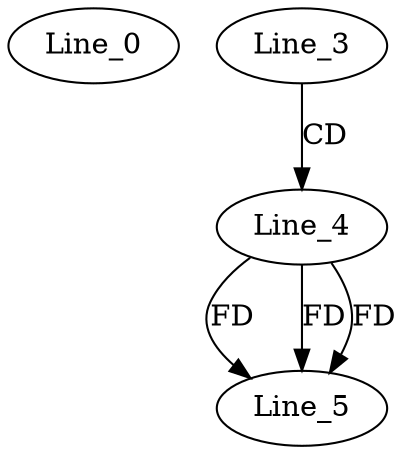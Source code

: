 digraph G {
  Line_0;
  Line_3;
  Line_4;
  Line_5;
  Line_5;
  Line_5;
  Line_3 -> Line_4 [ label="CD" ];
  Line_4 -> Line_5 [ label="FD" ];
  Line_4 -> Line_5 [ label="FD" ];
  Line_4 -> Line_5 [ label="FD" ];
}
